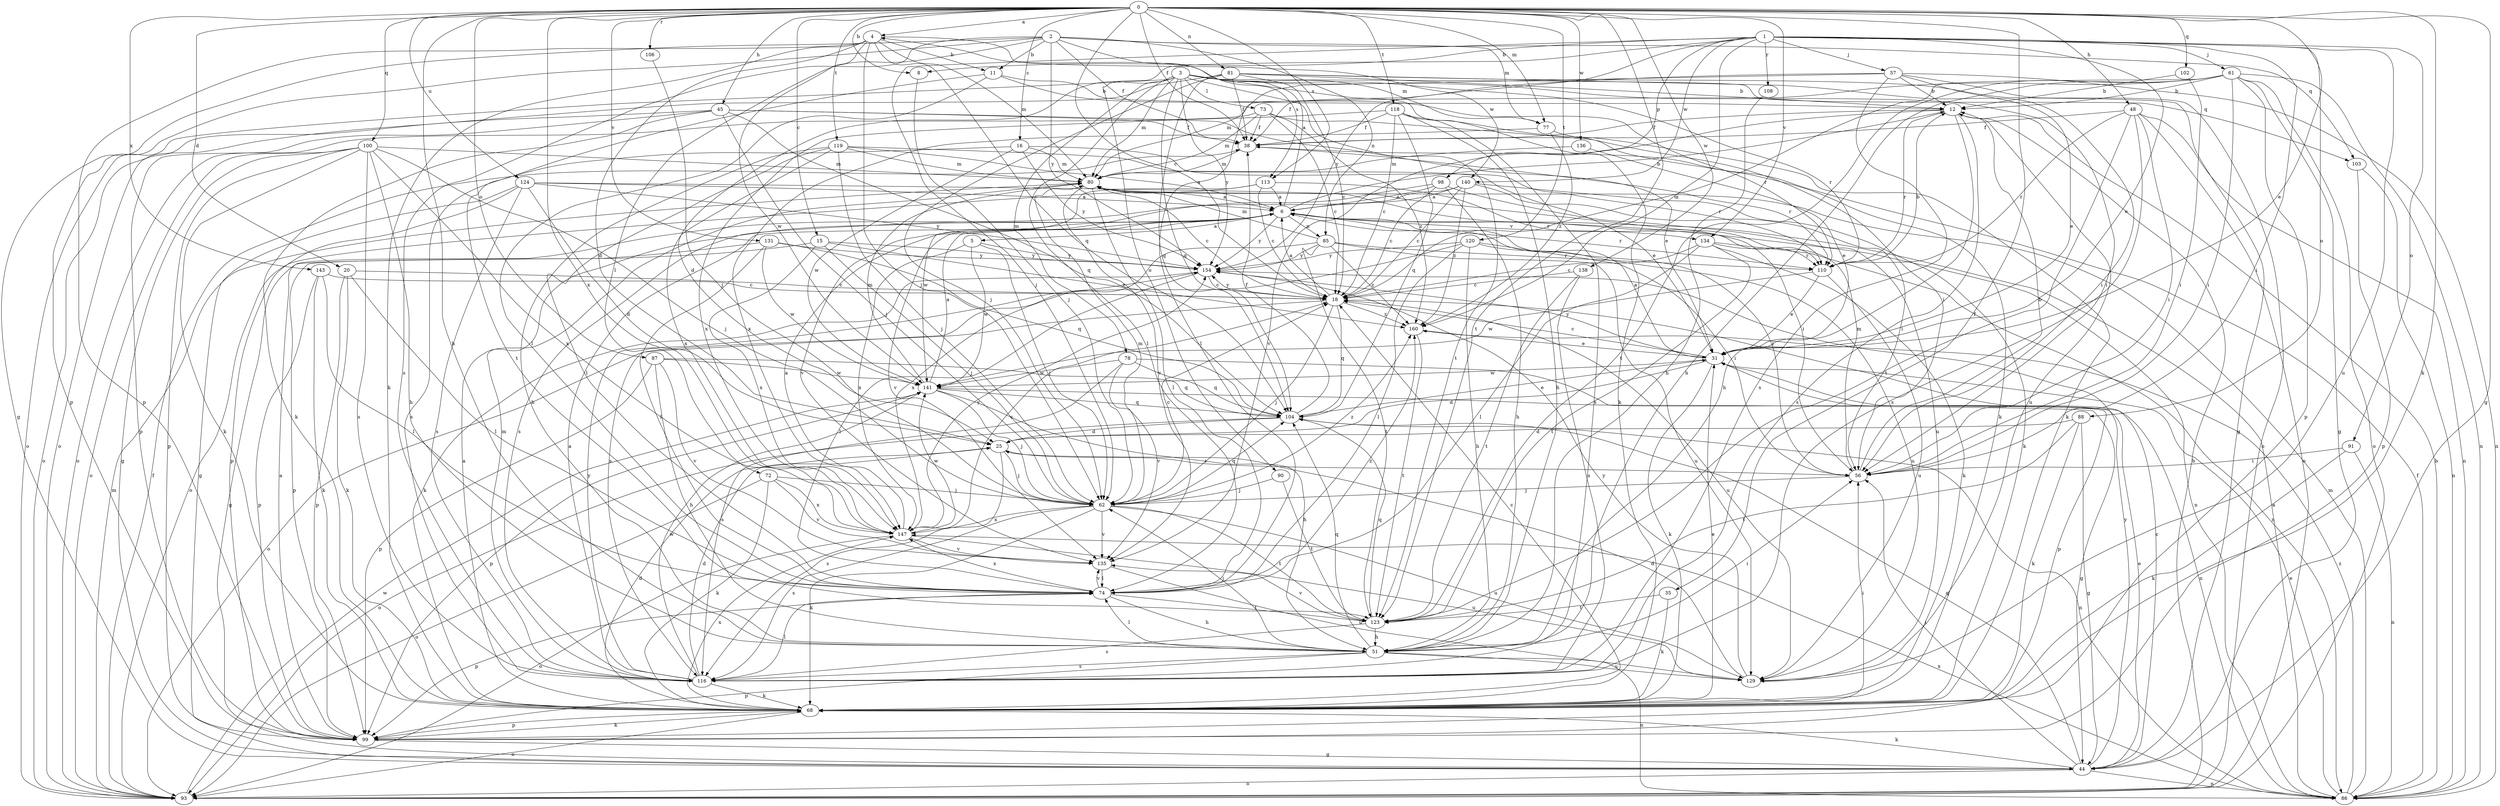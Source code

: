 strict digraph  {
0;
1;
2;
3;
4;
5;
6;
8;
11;
12;
15;
16;
18;
20;
25;
31;
35;
38;
44;
45;
48;
51;
56;
57;
61;
62;
68;
72;
73;
74;
77;
78;
80;
81;
85;
86;
87;
88;
90;
91;
93;
98;
99;
100;
102;
103;
104;
106;
108;
110;
113;
116;
118;
119;
120;
123;
124;
129;
131;
134;
135;
136;
138;
140;
141;
143;
147;
154;
160;
0 -> 4  [label=a];
0 -> 8  [label=b];
0 -> 15  [label=c];
0 -> 16  [label=c];
0 -> 18  [label=c];
0 -> 20  [label=d];
0 -> 31  [label=e];
0 -> 35  [label=f];
0 -> 38  [label=f];
0 -> 44  [label=g];
0 -> 45  [label=h];
0 -> 48  [label=h];
0 -> 51  [label=h];
0 -> 68  [label=k];
0 -> 77  [label=m];
0 -> 81  [label=n];
0 -> 87  [label=o];
0 -> 100  [label=q];
0 -> 102  [label=q];
0 -> 106  [label=r];
0 -> 113  [label=s];
0 -> 118  [label=t];
0 -> 119  [label=t];
0 -> 120  [label=t];
0 -> 123  [label=t];
0 -> 124  [label=u];
0 -> 131  [label=v];
0 -> 134  [label=v];
0 -> 136  [label=w];
0 -> 138  [label=w];
0 -> 143  [label=x];
0 -> 147  [label=x];
1 -> 8  [label=b];
1 -> 31  [label=e];
1 -> 56  [label=i];
1 -> 57  [label=j];
1 -> 61  [label=j];
1 -> 62  [label=j];
1 -> 88  [label=o];
1 -> 90  [label=o];
1 -> 91  [label=o];
1 -> 98  [label=p];
1 -> 108  [label=r];
1 -> 129  [label=u];
1 -> 140  [label=w];
1 -> 154  [label=y];
1 -> 160  [label=z];
2 -> 11  [label=b];
2 -> 38  [label=f];
2 -> 44  [label=g];
2 -> 72  [label=l];
2 -> 77  [label=m];
2 -> 85  [label=n];
2 -> 99  [label=p];
2 -> 103  [label=q];
2 -> 113  [label=s];
2 -> 116  [label=s];
2 -> 154  [label=y];
3 -> 25  [label=d];
3 -> 56  [label=i];
3 -> 68  [label=k];
3 -> 73  [label=l];
3 -> 74  [label=l];
3 -> 77  [label=m];
3 -> 78  [label=m];
3 -> 80  [label=m];
3 -> 93  [label=o];
3 -> 103  [label=q];
3 -> 104  [label=q];
3 -> 110  [label=r];
3 -> 123  [label=t];
3 -> 154  [label=y];
4 -> 11  [label=b];
4 -> 25  [label=d];
4 -> 62  [label=j];
4 -> 68  [label=k];
4 -> 80  [label=m];
4 -> 99  [label=p];
4 -> 104  [label=q];
4 -> 140  [label=w];
4 -> 141  [label=w];
5 -> 62  [label=j];
5 -> 141  [label=w];
5 -> 147  [label=x];
5 -> 154  [label=y];
6 -> 4  [label=a];
6 -> 5  [label=a];
6 -> 12  [label=b];
6 -> 56  [label=i];
6 -> 85  [label=n];
6 -> 86  [label=n];
6 -> 110  [label=r];
6 -> 134  [label=v];
6 -> 135  [label=v];
6 -> 154  [label=y];
8 -> 62  [label=j];
11 -> 12  [label=b];
11 -> 74  [label=l];
11 -> 110  [label=r];
11 -> 123  [label=t];
12 -> 38  [label=f];
12 -> 51  [label=h];
12 -> 110  [label=r];
12 -> 116  [label=s];
12 -> 129  [label=u];
12 -> 135  [label=v];
15 -> 62  [label=j];
15 -> 99  [label=p];
15 -> 147  [label=x];
15 -> 154  [label=y];
15 -> 160  [label=z];
16 -> 80  [label=m];
16 -> 110  [label=r];
16 -> 116  [label=s];
16 -> 141  [label=w];
16 -> 154  [label=y];
18 -> 6  [label=a];
18 -> 62  [label=j];
18 -> 93  [label=o];
18 -> 104  [label=q];
18 -> 129  [label=u];
18 -> 154  [label=y];
18 -> 160  [label=z];
20 -> 18  [label=c];
20 -> 68  [label=k];
20 -> 74  [label=l];
20 -> 99  [label=p];
25 -> 56  [label=i];
25 -> 62  [label=j];
25 -> 116  [label=s];
31 -> 6  [label=a];
31 -> 18  [label=c];
31 -> 25  [label=d];
31 -> 68  [label=k];
31 -> 86  [label=n];
31 -> 141  [label=w];
31 -> 154  [label=y];
35 -> 68  [label=k];
35 -> 123  [label=t];
38 -> 80  [label=m];
38 -> 110  [label=r];
44 -> 18  [label=c];
44 -> 31  [label=e];
44 -> 56  [label=i];
44 -> 68  [label=k];
44 -> 86  [label=n];
44 -> 93  [label=o];
44 -> 104  [label=q];
44 -> 154  [label=y];
45 -> 31  [label=e];
45 -> 38  [label=f];
45 -> 62  [label=j];
45 -> 68  [label=k];
45 -> 93  [label=o];
45 -> 99  [label=p];
45 -> 104  [label=q];
48 -> 38  [label=f];
48 -> 56  [label=i];
48 -> 86  [label=n];
48 -> 93  [label=o];
48 -> 110  [label=r];
48 -> 116  [label=s];
48 -> 123  [label=t];
51 -> 56  [label=i];
51 -> 62  [label=j];
51 -> 74  [label=l];
51 -> 86  [label=n];
51 -> 99  [label=p];
51 -> 104  [label=q];
51 -> 116  [label=s];
51 -> 129  [label=u];
56 -> 12  [label=b];
56 -> 62  [label=j];
56 -> 80  [label=m];
57 -> 12  [label=b];
57 -> 31  [label=e];
57 -> 38  [label=f];
57 -> 74  [label=l];
57 -> 86  [label=n];
57 -> 93  [label=o];
57 -> 116  [label=s];
61 -> 12  [label=b];
61 -> 18  [label=c];
61 -> 44  [label=g];
61 -> 51  [label=h];
61 -> 56  [label=i];
61 -> 80  [label=m];
61 -> 86  [label=n];
61 -> 93  [label=o];
61 -> 99  [label=p];
61 -> 123  [label=t];
62 -> 18  [label=c];
62 -> 68  [label=k];
62 -> 80  [label=m];
62 -> 104  [label=q];
62 -> 116  [label=s];
62 -> 123  [label=t];
62 -> 129  [label=u];
62 -> 135  [label=v];
62 -> 147  [label=x];
62 -> 160  [label=z];
68 -> 6  [label=a];
68 -> 18  [label=c];
68 -> 25  [label=d];
68 -> 31  [label=e];
68 -> 56  [label=i];
68 -> 93  [label=o];
68 -> 99  [label=p];
68 -> 147  [label=x];
72 -> 62  [label=j];
72 -> 68  [label=k];
72 -> 93  [label=o];
72 -> 135  [label=v];
72 -> 147  [label=x];
73 -> 18  [label=c];
73 -> 38  [label=f];
73 -> 68  [label=k];
73 -> 80  [label=m];
73 -> 93  [label=o];
73 -> 160  [label=z];
74 -> 51  [label=h];
74 -> 99  [label=p];
74 -> 123  [label=t];
74 -> 135  [label=v];
74 -> 147  [label=x];
74 -> 160  [label=z];
77 -> 56  [label=i];
77 -> 147  [label=x];
77 -> 160  [label=z];
78 -> 99  [label=p];
78 -> 104  [label=q];
78 -> 116  [label=s];
78 -> 135  [label=v];
78 -> 141  [label=w];
80 -> 6  [label=a];
80 -> 18  [label=c];
80 -> 74  [label=l];
80 -> 135  [label=v];
81 -> 12  [label=b];
81 -> 18  [label=c];
81 -> 38  [label=f];
81 -> 44  [label=g];
81 -> 56  [label=i];
81 -> 62  [label=j];
81 -> 93  [label=o];
81 -> 104  [label=q];
85 -> 80  [label=m];
85 -> 110  [label=r];
85 -> 123  [label=t];
85 -> 129  [label=u];
85 -> 147  [label=x];
85 -> 154  [label=y];
85 -> 160  [label=z];
86 -> 6  [label=a];
86 -> 12  [label=b];
86 -> 31  [label=e];
86 -> 38  [label=f];
86 -> 80  [label=m];
86 -> 147  [label=x];
86 -> 160  [label=z];
87 -> 51  [label=h];
87 -> 99  [label=p];
87 -> 104  [label=q];
87 -> 135  [label=v];
87 -> 141  [label=w];
88 -> 25  [label=d];
88 -> 44  [label=g];
88 -> 68  [label=k];
88 -> 123  [label=t];
90 -> 62  [label=j];
90 -> 123  [label=t];
91 -> 56  [label=i];
91 -> 68  [label=k];
91 -> 86  [label=n];
93 -> 12  [label=b];
93 -> 38  [label=f];
93 -> 80  [label=m];
93 -> 141  [label=w];
98 -> 6  [label=a];
98 -> 18  [label=c];
98 -> 51  [label=h];
98 -> 129  [label=u];
98 -> 141  [label=w];
99 -> 6  [label=a];
99 -> 44  [label=g];
99 -> 68  [label=k];
100 -> 44  [label=g];
100 -> 51  [label=h];
100 -> 62  [label=j];
100 -> 68  [label=k];
100 -> 80  [label=m];
100 -> 93  [label=o];
100 -> 99  [label=p];
100 -> 116  [label=s];
100 -> 147  [label=x];
102 -> 12  [label=b];
102 -> 56  [label=i];
103 -> 86  [label=n];
103 -> 99  [label=p];
104 -> 25  [label=d];
104 -> 31  [label=e];
104 -> 38  [label=f];
104 -> 86  [label=n];
104 -> 93  [label=o];
106 -> 62  [label=j];
108 -> 51  [label=h];
110 -> 12  [label=b];
110 -> 31  [label=e];
110 -> 129  [label=u];
110 -> 141  [label=w];
113 -> 6  [label=a];
113 -> 18  [label=c];
113 -> 93  [label=o];
113 -> 110  [label=r];
113 -> 135  [label=v];
116 -> 6  [label=a];
116 -> 25  [label=d];
116 -> 68  [label=k];
116 -> 74  [label=l];
116 -> 80  [label=m];
116 -> 141  [label=w];
116 -> 154  [label=y];
118 -> 18  [label=c];
118 -> 38  [label=f];
118 -> 51  [label=h];
118 -> 68  [label=k];
118 -> 104  [label=q];
118 -> 116  [label=s];
118 -> 147  [label=x];
119 -> 6  [label=a];
119 -> 31  [label=e];
119 -> 51  [label=h];
119 -> 62  [label=j];
119 -> 74  [label=l];
119 -> 80  [label=m];
119 -> 147  [label=x];
120 -> 51  [label=h];
120 -> 56  [label=i];
120 -> 74  [label=l];
120 -> 116  [label=s];
120 -> 129  [label=u];
120 -> 154  [label=y];
123 -> 51  [label=h];
123 -> 104  [label=q];
123 -> 116  [label=s];
123 -> 135  [label=v];
124 -> 6  [label=a];
124 -> 25  [label=d];
124 -> 44  [label=g];
124 -> 56  [label=i];
124 -> 99  [label=p];
124 -> 116  [label=s];
124 -> 154  [label=y];
129 -> 25  [label=d];
129 -> 154  [label=y];
131 -> 44  [label=g];
131 -> 74  [label=l];
131 -> 104  [label=q];
131 -> 141  [label=w];
131 -> 154  [label=y];
134 -> 18  [label=c];
134 -> 68  [label=k];
134 -> 74  [label=l];
134 -> 86  [label=n];
134 -> 110  [label=r];
134 -> 123  [label=t];
135 -> 74  [label=l];
135 -> 129  [label=u];
136 -> 31  [label=e];
136 -> 80  [label=m];
138 -> 18  [label=c];
138 -> 116  [label=s];
138 -> 123  [label=t];
140 -> 6  [label=a];
140 -> 18  [label=c];
140 -> 56  [label=i];
140 -> 68  [label=k];
140 -> 116  [label=s];
140 -> 160  [label=z];
141 -> 6  [label=a];
141 -> 44  [label=g];
141 -> 51  [label=h];
141 -> 62  [label=j];
141 -> 80  [label=m];
141 -> 99  [label=p];
141 -> 104  [label=q];
143 -> 18  [label=c];
143 -> 68  [label=k];
143 -> 74  [label=l];
143 -> 99  [label=p];
147 -> 6  [label=a];
147 -> 18  [label=c];
147 -> 93  [label=o];
147 -> 129  [label=u];
147 -> 135  [label=v];
147 -> 141  [label=w];
147 -> 154  [label=y];
154 -> 18  [label=c];
154 -> 68  [label=k];
154 -> 74  [label=l];
160 -> 31  [label=e];
160 -> 123  [label=t];
}
